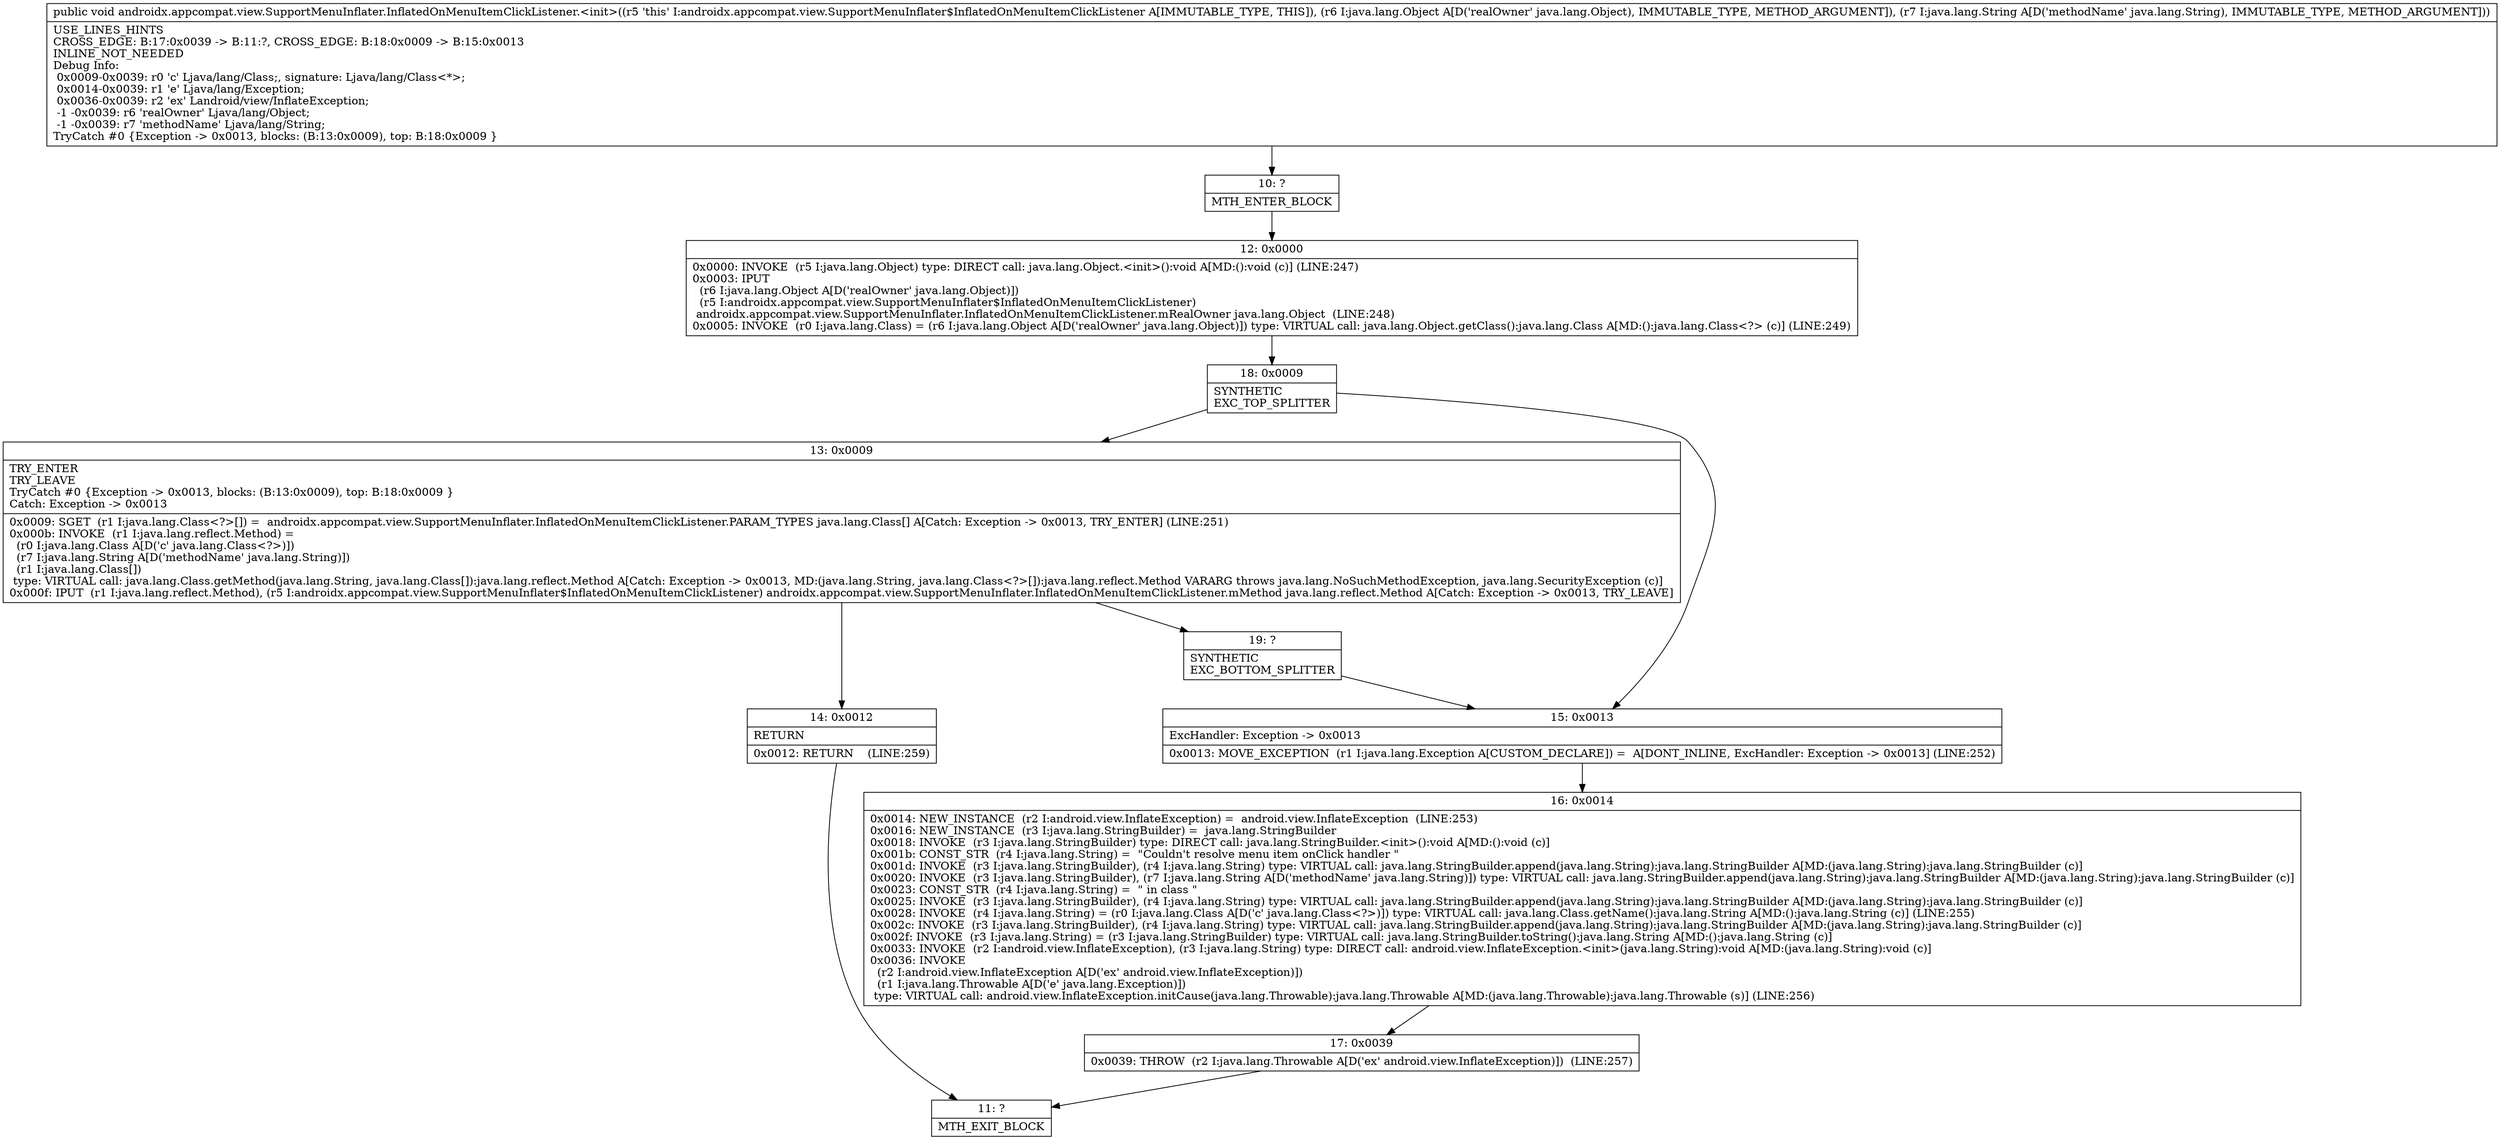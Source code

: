digraph "CFG forandroidx.appcompat.view.SupportMenuInflater.InflatedOnMenuItemClickListener.\<init\>(Ljava\/lang\/Object;Ljava\/lang\/String;)V" {
Node_10 [shape=record,label="{10\:\ ?|MTH_ENTER_BLOCK\l}"];
Node_12 [shape=record,label="{12\:\ 0x0000|0x0000: INVOKE  (r5 I:java.lang.Object) type: DIRECT call: java.lang.Object.\<init\>():void A[MD:():void (c)] (LINE:247)\l0x0003: IPUT  \l  (r6 I:java.lang.Object A[D('realOwner' java.lang.Object)])\l  (r5 I:androidx.appcompat.view.SupportMenuInflater$InflatedOnMenuItemClickListener)\l androidx.appcompat.view.SupportMenuInflater.InflatedOnMenuItemClickListener.mRealOwner java.lang.Object  (LINE:248)\l0x0005: INVOKE  (r0 I:java.lang.Class) = (r6 I:java.lang.Object A[D('realOwner' java.lang.Object)]) type: VIRTUAL call: java.lang.Object.getClass():java.lang.Class A[MD:():java.lang.Class\<?\> (c)] (LINE:249)\l}"];
Node_18 [shape=record,label="{18\:\ 0x0009|SYNTHETIC\lEXC_TOP_SPLITTER\l}"];
Node_13 [shape=record,label="{13\:\ 0x0009|TRY_ENTER\lTRY_LEAVE\lTryCatch #0 \{Exception \-\> 0x0013, blocks: (B:13:0x0009), top: B:18:0x0009 \}\lCatch: Exception \-\> 0x0013\l|0x0009: SGET  (r1 I:java.lang.Class\<?\>[]) =  androidx.appcompat.view.SupportMenuInflater.InflatedOnMenuItemClickListener.PARAM_TYPES java.lang.Class[] A[Catch: Exception \-\> 0x0013, TRY_ENTER] (LINE:251)\l0x000b: INVOKE  (r1 I:java.lang.reflect.Method) = \l  (r0 I:java.lang.Class A[D('c' java.lang.Class\<?\>)])\l  (r7 I:java.lang.String A[D('methodName' java.lang.String)])\l  (r1 I:java.lang.Class[])\l type: VIRTUAL call: java.lang.Class.getMethod(java.lang.String, java.lang.Class[]):java.lang.reflect.Method A[Catch: Exception \-\> 0x0013, MD:(java.lang.String, java.lang.Class\<?\>[]):java.lang.reflect.Method VARARG throws java.lang.NoSuchMethodException, java.lang.SecurityException (c)]\l0x000f: IPUT  (r1 I:java.lang.reflect.Method), (r5 I:androidx.appcompat.view.SupportMenuInflater$InflatedOnMenuItemClickListener) androidx.appcompat.view.SupportMenuInflater.InflatedOnMenuItemClickListener.mMethod java.lang.reflect.Method A[Catch: Exception \-\> 0x0013, TRY_LEAVE]\l}"];
Node_14 [shape=record,label="{14\:\ 0x0012|RETURN\l|0x0012: RETURN    (LINE:259)\l}"];
Node_11 [shape=record,label="{11\:\ ?|MTH_EXIT_BLOCK\l}"];
Node_19 [shape=record,label="{19\:\ ?|SYNTHETIC\lEXC_BOTTOM_SPLITTER\l}"];
Node_15 [shape=record,label="{15\:\ 0x0013|ExcHandler: Exception \-\> 0x0013\l|0x0013: MOVE_EXCEPTION  (r1 I:java.lang.Exception A[CUSTOM_DECLARE]) =  A[DONT_INLINE, ExcHandler: Exception \-\> 0x0013] (LINE:252)\l}"];
Node_16 [shape=record,label="{16\:\ 0x0014|0x0014: NEW_INSTANCE  (r2 I:android.view.InflateException) =  android.view.InflateException  (LINE:253)\l0x0016: NEW_INSTANCE  (r3 I:java.lang.StringBuilder) =  java.lang.StringBuilder \l0x0018: INVOKE  (r3 I:java.lang.StringBuilder) type: DIRECT call: java.lang.StringBuilder.\<init\>():void A[MD:():void (c)]\l0x001b: CONST_STR  (r4 I:java.lang.String) =  \"Couldn't resolve menu item onClick handler \" \l0x001d: INVOKE  (r3 I:java.lang.StringBuilder), (r4 I:java.lang.String) type: VIRTUAL call: java.lang.StringBuilder.append(java.lang.String):java.lang.StringBuilder A[MD:(java.lang.String):java.lang.StringBuilder (c)]\l0x0020: INVOKE  (r3 I:java.lang.StringBuilder), (r7 I:java.lang.String A[D('methodName' java.lang.String)]) type: VIRTUAL call: java.lang.StringBuilder.append(java.lang.String):java.lang.StringBuilder A[MD:(java.lang.String):java.lang.StringBuilder (c)]\l0x0023: CONST_STR  (r4 I:java.lang.String) =  \" in class \" \l0x0025: INVOKE  (r3 I:java.lang.StringBuilder), (r4 I:java.lang.String) type: VIRTUAL call: java.lang.StringBuilder.append(java.lang.String):java.lang.StringBuilder A[MD:(java.lang.String):java.lang.StringBuilder (c)]\l0x0028: INVOKE  (r4 I:java.lang.String) = (r0 I:java.lang.Class A[D('c' java.lang.Class\<?\>)]) type: VIRTUAL call: java.lang.Class.getName():java.lang.String A[MD:():java.lang.String (c)] (LINE:255)\l0x002c: INVOKE  (r3 I:java.lang.StringBuilder), (r4 I:java.lang.String) type: VIRTUAL call: java.lang.StringBuilder.append(java.lang.String):java.lang.StringBuilder A[MD:(java.lang.String):java.lang.StringBuilder (c)]\l0x002f: INVOKE  (r3 I:java.lang.String) = (r3 I:java.lang.StringBuilder) type: VIRTUAL call: java.lang.StringBuilder.toString():java.lang.String A[MD:():java.lang.String (c)]\l0x0033: INVOKE  (r2 I:android.view.InflateException), (r3 I:java.lang.String) type: DIRECT call: android.view.InflateException.\<init\>(java.lang.String):void A[MD:(java.lang.String):void (c)]\l0x0036: INVOKE  \l  (r2 I:android.view.InflateException A[D('ex' android.view.InflateException)])\l  (r1 I:java.lang.Throwable A[D('e' java.lang.Exception)])\l type: VIRTUAL call: android.view.InflateException.initCause(java.lang.Throwable):java.lang.Throwable A[MD:(java.lang.Throwable):java.lang.Throwable (s)] (LINE:256)\l}"];
Node_17 [shape=record,label="{17\:\ 0x0039|0x0039: THROW  (r2 I:java.lang.Throwable A[D('ex' android.view.InflateException)])  (LINE:257)\l}"];
MethodNode[shape=record,label="{public void androidx.appcompat.view.SupportMenuInflater.InflatedOnMenuItemClickListener.\<init\>((r5 'this' I:androidx.appcompat.view.SupportMenuInflater$InflatedOnMenuItemClickListener A[IMMUTABLE_TYPE, THIS]), (r6 I:java.lang.Object A[D('realOwner' java.lang.Object), IMMUTABLE_TYPE, METHOD_ARGUMENT]), (r7 I:java.lang.String A[D('methodName' java.lang.String), IMMUTABLE_TYPE, METHOD_ARGUMENT]))  | USE_LINES_HINTS\lCROSS_EDGE: B:17:0x0039 \-\> B:11:?, CROSS_EDGE: B:18:0x0009 \-\> B:15:0x0013\lINLINE_NOT_NEEDED\lDebug Info:\l  0x0009\-0x0039: r0 'c' Ljava\/lang\/Class;, signature: Ljava\/lang\/Class\<*\>;\l  0x0014\-0x0039: r1 'e' Ljava\/lang\/Exception;\l  0x0036\-0x0039: r2 'ex' Landroid\/view\/InflateException;\l  \-1 \-0x0039: r6 'realOwner' Ljava\/lang\/Object;\l  \-1 \-0x0039: r7 'methodName' Ljava\/lang\/String;\lTryCatch #0 \{Exception \-\> 0x0013, blocks: (B:13:0x0009), top: B:18:0x0009 \}\l}"];
MethodNode -> Node_10;Node_10 -> Node_12;
Node_12 -> Node_18;
Node_18 -> Node_13;
Node_18 -> Node_15;
Node_13 -> Node_14;
Node_13 -> Node_19;
Node_14 -> Node_11;
Node_19 -> Node_15;
Node_15 -> Node_16;
Node_16 -> Node_17;
Node_17 -> Node_11;
}

